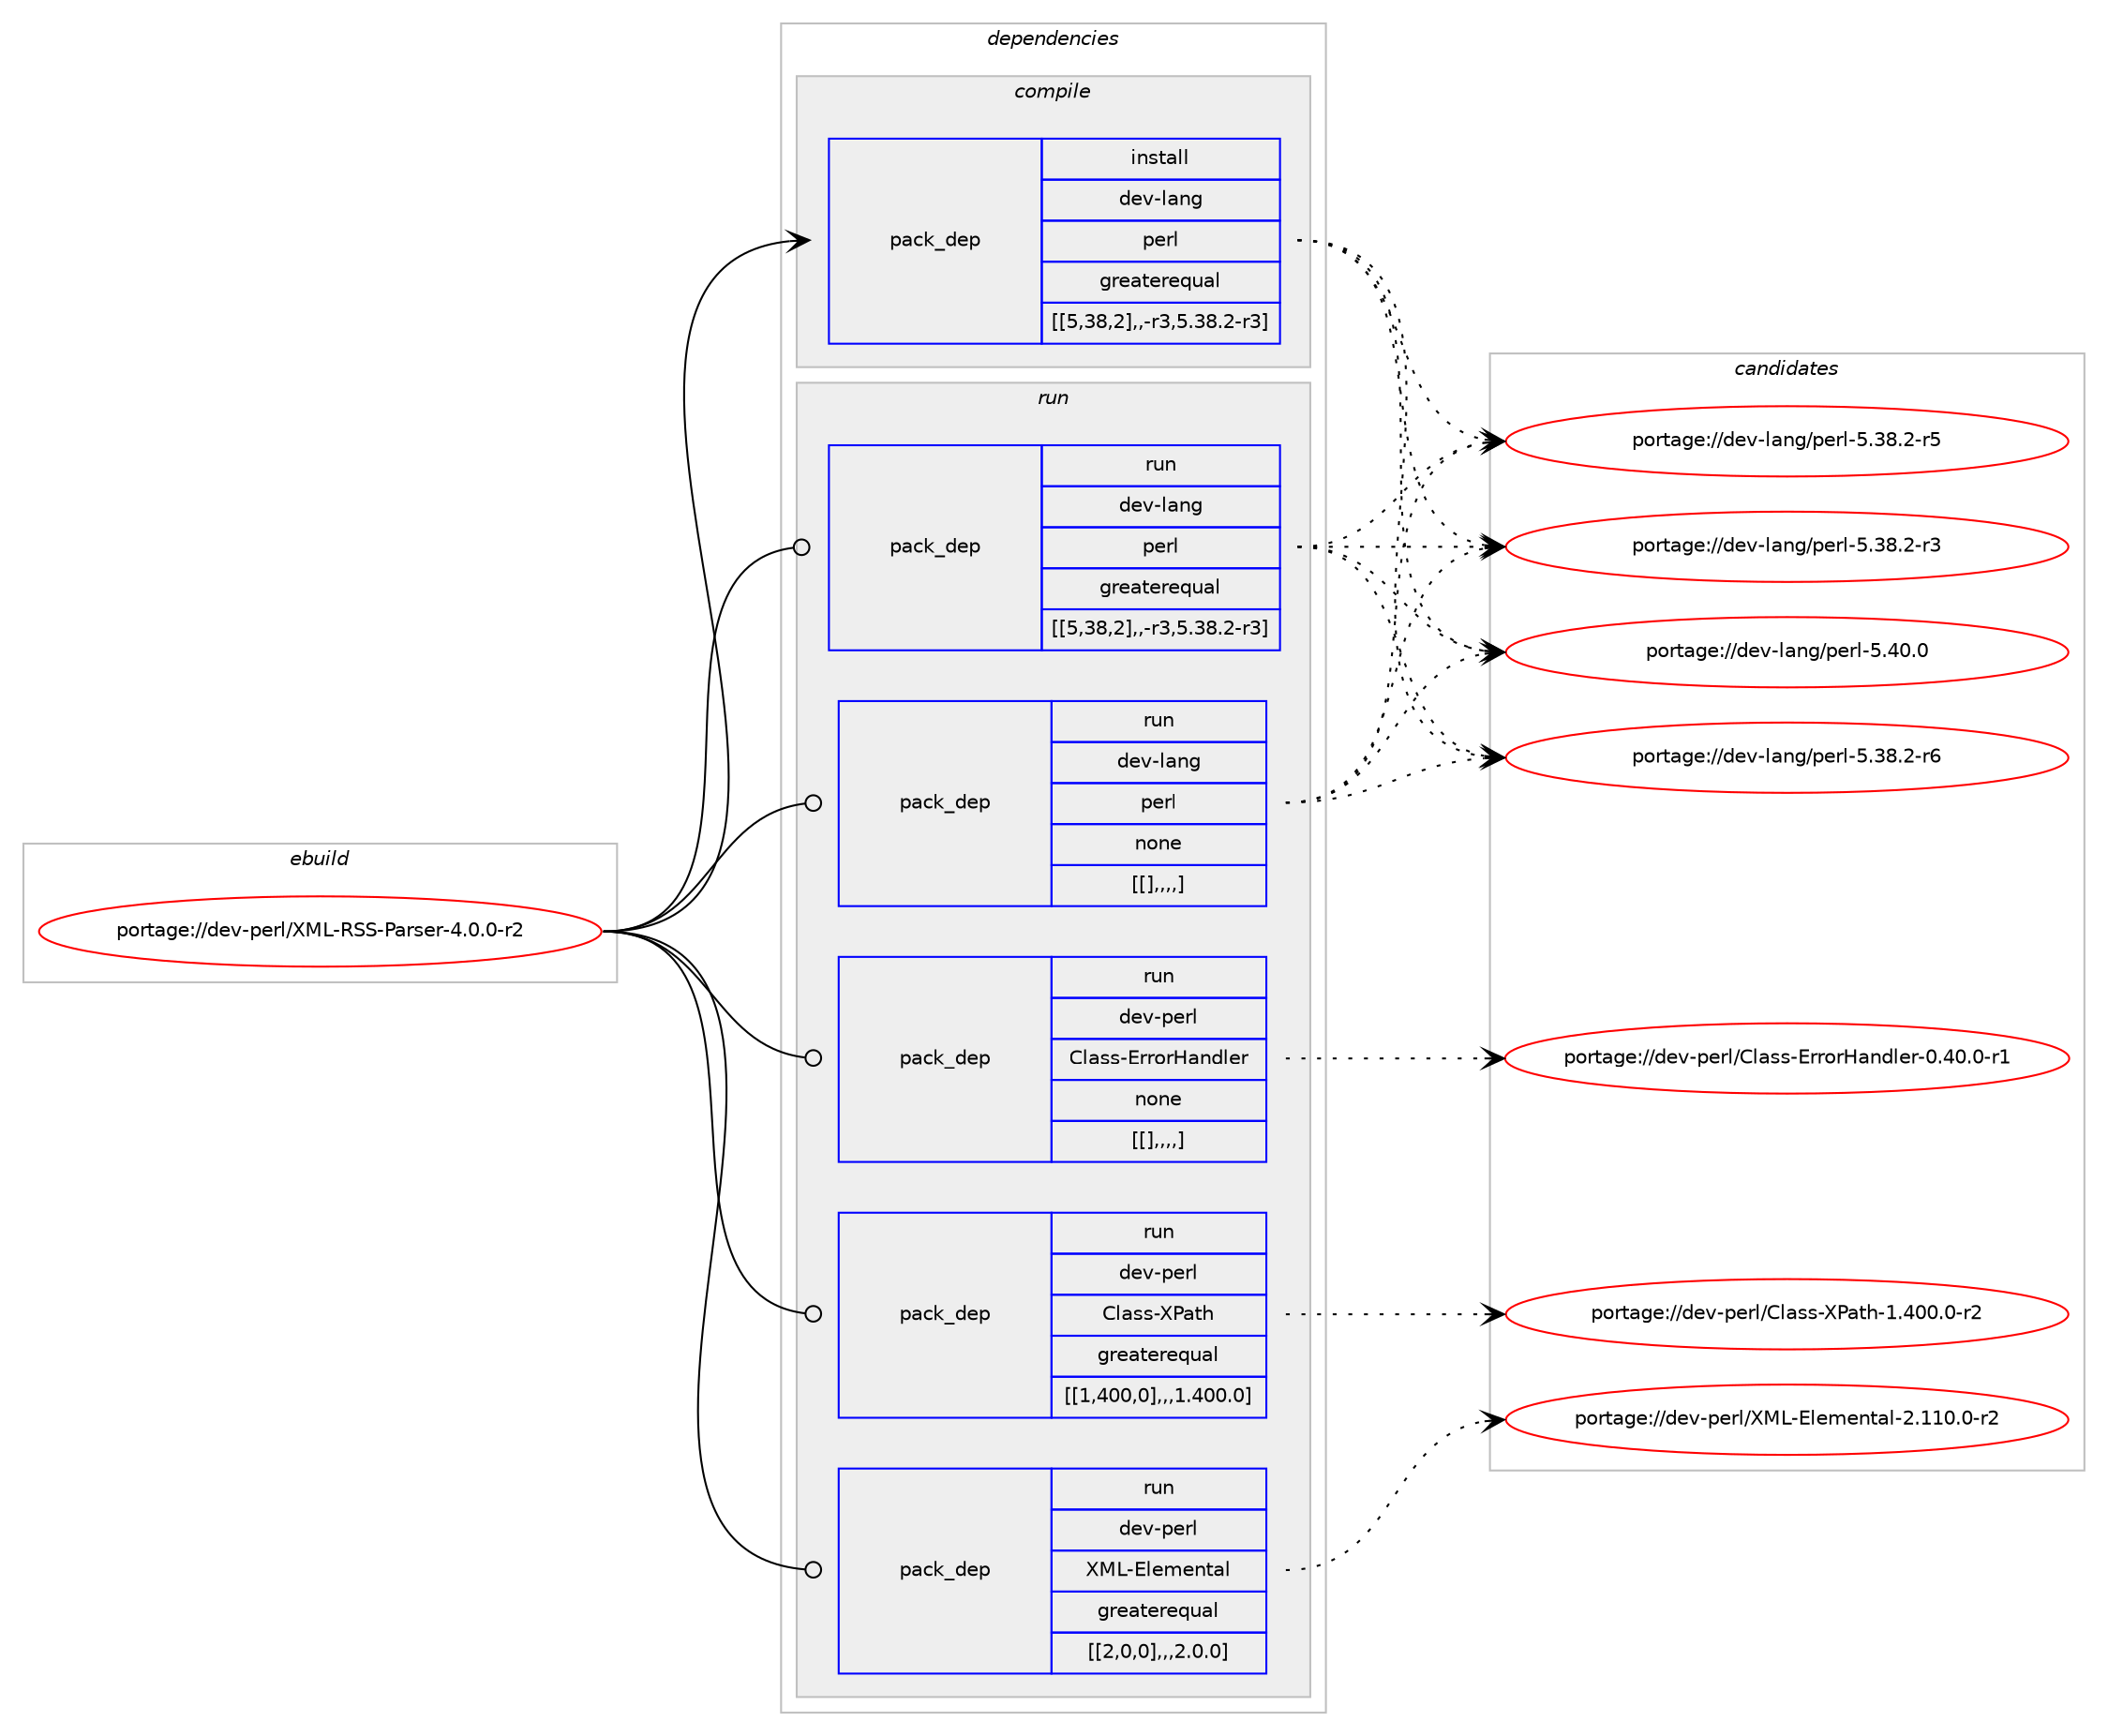 digraph prolog {

# *************
# Graph options
# *************

newrank=true;
concentrate=true;
compound=true;
graph [rankdir=LR,fontname=Helvetica,fontsize=10,ranksep=1.5];#, ranksep=2.5, nodesep=0.2];
edge  [arrowhead=vee];
node  [fontname=Helvetica,fontsize=10];

# **********
# The ebuild
# **********

subgraph cluster_leftcol {
color=gray;
label=<<i>ebuild</i>>;
id [label="portage://dev-perl/XML-RSS-Parser-4.0.0-r2", color=red, width=4, href="../dev-perl/XML-RSS-Parser-4.0.0-r2.svg"];
}

# ****************
# The dependencies
# ****************

subgraph cluster_midcol {
color=gray;
label=<<i>dependencies</i>>;
subgraph cluster_compile {
fillcolor="#eeeeee";
style=filled;
label=<<i>compile</i>>;
subgraph pack108160 {
dependency139953 [label=<<TABLE BORDER="0" CELLBORDER="1" CELLSPACING="0" CELLPADDING="4" WIDTH="220"><TR><TD ROWSPAN="6" CELLPADDING="30">pack_dep</TD></TR><TR><TD WIDTH="110">install</TD></TR><TR><TD>dev-lang</TD></TR><TR><TD>perl</TD></TR><TR><TD>greaterequal</TD></TR><TR><TD>[[5,38,2],,-r3,5.38.2-r3]</TD></TR></TABLE>>, shape=none, color=blue];
}
id:e -> dependency139953:w [weight=20,style="solid",arrowhead="vee"];
}
subgraph cluster_compileandrun {
fillcolor="#eeeeee";
style=filled;
label=<<i>compile and run</i>>;
}
subgraph cluster_run {
fillcolor="#eeeeee";
style=filled;
label=<<i>run</i>>;
subgraph pack108161 {
dependency139954 [label=<<TABLE BORDER="0" CELLBORDER="1" CELLSPACING="0" CELLPADDING="4" WIDTH="220"><TR><TD ROWSPAN="6" CELLPADDING="30">pack_dep</TD></TR><TR><TD WIDTH="110">run</TD></TR><TR><TD>dev-lang</TD></TR><TR><TD>perl</TD></TR><TR><TD>greaterequal</TD></TR><TR><TD>[[5,38,2],,-r3,5.38.2-r3]</TD></TR></TABLE>>, shape=none, color=blue];
}
id:e -> dependency139954:w [weight=20,style="solid",arrowhead="odot"];
subgraph pack108162 {
dependency139955 [label=<<TABLE BORDER="0" CELLBORDER="1" CELLSPACING="0" CELLPADDING="4" WIDTH="220"><TR><TD ROWSPAN="6" CELLPADDING="30">pack_dep</TD></TR><TR><TD WIDTH="110">run</TD></TR><TR><TD>dev-lang</TD></TR><TR><TD>perl</TD></TR><TR><TD>none</TD></TR><TR><TD>[[],,,,]</TD></TR></TABLE>>, shape=none, color=blue];
}
id:e -> dependency139955:w [weight=20,style="solid",arrowhead="odot"];
subgraph pack108163 {
dependency139956 [label=<<TABLE BORDER="0" CELLBORDER="1" CELLSPACING="0" CELLPADDING="4" WIDTH="220"><TR><TD ROWSPAN="6" CELLPADDING="30">pack_dep</TD></TR><TR><TD WIDTH="110">run</TD></TR><TR><TD>dev-perl</TD></TR><TR><TD>Class-ErrorHandler</TD></TR><TR><TD>none</TD></TR><TR><TD>[[],,,,]</TD></TR></TABLE>>, shape=none, color=blue];
}
id:e -> dependency139956:w [weight=20,style="solid",arrowhead="odot"];
subgraph pack108164 {
dependency139957 [label=<<TABLE BORDER="0" CELLBORDER="1" CELLSPACING="0" CELLPADDING="4" WIDTH="220"><TR><TD ROWSPAN="6" CELLPADDING="30">pack_dep</TD></TR><TR><TD WIDTH="110">run</TD></TR><TR><TD>dev-perl</TD></TR><TR><TD>Class-XPath</TD></TR><TR><TD>greaterequal</TD></TR><TR><TD>[[1,400,0],,,1.400.0]</TD></TR></TABLE>>, shape=none, color=blue];
}
id:e -> dependency139957:w [weight=20,style="solid",arrowhead="odot"];
subgraph pack108165 {
dependency139958 [label=<<TABLE BORDER="0" CELLBORDER="1" CELLSPACING="0" CELLPADDING="4" WIDTH="220"><TR><TD ROWSPAN="6" CELLPADDING="30">pack_dep</TD></TR><TR><TD WIDTH="110">run</TD></TR><TR><TD>dev-perl</TD></TR><TR><TD>XML-Elemental</TD></TR><TR><TD>greaterequal</TD></TR><TR><TD>[[2,0,0],,,2.0.0]</TD></TR></TABLE>>, shape=none, color=blue];
}
id:e -> dependency139958:w [weight=20,style="solid",arrowhead="odot"];
}
}

# **************
# The candidates
# **************

subgraph cluster_choices {
rank=same;
color=gray;
label=<<i>candidates</i>>;

subgraph choice108160 {
color=black;
nodesep=1;
choice10010111845108971101034711210111410845534652484648 [label="portage://dev-lang/perl-5.40.0", color=red, width=4,href="../dev-lang/perl-5.40.0.svg"];
choice100101118451089711010347112101114108455346515646504511454 [label="portage://dev-lang/perl-5.38.2-r6", color=red, width=4,href="../dev-lang/perl-5.38.2-r6.svg"];
choice100101118451089711010347112101114108455346515646504511453 [label="portage://dev-lang/perl-5.38.2-r5", color=red, width=4,href="../dev-lang/perl-5.38.2-r5.svg"];
choice100101118451089711010347112101114108455346515646504511451 [label="portage://dev-lang/perl-5.38.2-r3", color=red, width=4,href="../dev-lang/perl-5.38.2-r3.svg"];
dependency139953:e -> choice10010111845108971101034711210111410845534652484648:w [style=dotted,weight="100"];
dependency139953:e -> choice100101118451089711010347112101114108455346515646504511454:w [style=dotted,weight="100"];
dependency139953:e -> choice100101118451089711010347112101114108455346515646504511453:w [style=dotted,weight="100"];
dependency139953:e -> choice100101118451089711010347112101114108455346515646504511451:w [style=dotted,weight="100"];
}
subgraph choice108161 {
color=black;
nodesep=1;
choice10010111845108971101034711210111410845534652484648 [label="portage://dev-lang/perl-5.40.0", color=red, width=4,href="../dev-lang/perl-5.40.0.svg"];
choice100101118451089711010347112101114108455346515646504511454 [label="portage://dev-lang/perl-5.38.2-r6", color=red, width=4,href="../dev-lang/perl-5.38.2-r6.svg"];
choice100101118451089711010347112101114108455346515646504511453 [label="portage://dev-lang/perl-5.38.2-r5", color=red, width=4,href="../dev-lang/perl-5.38.2-r5.svg"];
choice100101118451089711010347112101114108455346515646504511451 [label="portage://dev-lang/perl-5.38.2-r3", color=red, width=4,href="../dev-lang/perl-5.38.2-r3.svg"];
dependency139954:e -> choice10010111845108971101034711210111410845534652484648:w [style=dotted,weight="100"];
dependency139954:e -> choice100101118451089711010347112101114108455346515646504511454:w [style=dotted,weight="100"];
dependency139954:e -> choice100101118451089711010347112101114108455346515646504511453:w [style=dotted,weight="100"];
dependency139954:e -> choice100101118451089711010347112101114108455346515646504511451:w [style=dotted,weight="100"];
}
subgraph choice108162 {
color=black;
nodesep=1;
choice10010111845108971101034711210111410845534652484648 [label="portage://dev-lang/perl-5.40.0", color=red, width=4,href="../dev-lang/perl-5.40.0.svg"];
choice100101118451089711010347112101114108455346515646504511454 [label="portage://dev-lang/perl-5.38.2-r6", color=red, width=4,href="../dev-lang/perl-5.38.2-r6.svg"];
choice100101118451089711010347112101114108455346515646504511453 [label="portage://dev-lang/perl-5.38.2-r5", color=red, width=4,href="../dev-lang/perl-5.38.2-r5.svg"];
choice100101118451089711010347112101114108455346515646504511451 [label="portage://dev-lang/perl-5.38.2-r3", color=red, width=4,href="../dev-lang/perl-5.38.2-r3.svg"];
dependency139955:e -> choice10010111845108971101034711210111410845534652484648:w [style=dotted,weight="100"];
dependency139955:e -> choice100101118451089711010347112101114108455346515646504511454:w [style=dotted,weight="100"];
dependency139955:e -> choice100101118451089711010347112101114108455346515646504511453:w [style=dotted,weight="100"];
dependency139955:e -> choice100101118451089711010347112101114108455346515646504511451:w [style=dotted,weight="100"];
}
subgraph choice108163 {
color=black;
nodesep=1;
choice1001011184511210111410847671089711511545691141141111147297110100108101114454846524846484511449 [label="portage://dev-perl/Class-ErrorHandler-0.40.0-r1", color=red, width=4,href="../dev-perl/Class-ErrorHandler-0.40.0-r1.svg"];
dependency139956:e -> choice1001011184511210111410847671089711511545691141141111147297110100108101114454846524846484511449:w [style=dotted,weight="100"];
}
subgraph choice108164 {
color=black;
nodesep=1;
choice100101118451121011141084767108971151154588809711610445494652484846484511450 [label="portage://dev-perl/Class-XPath-1.400.0-r2", color=red, width=4,href="../dev-perl/Class-XPath-1.400.0-r2.svg"];
dependency139957:e -> choice100101118451121011141084767108971151154588809711610445494652484846484511450:w [style=dotted,weight="100"];
}
subgraph choice108165 {
color=black;
nodesep=1;
choice100101118451121011141084788777645691081011091011101169710845504649494846484511450 [label="portage://dev-perl/XML-Elemental-2.110.0-r2", color=red, width=4,href="../dev-perl/XML-Elemental-2.110.0-r2.svg"];
dependency139958:e -> choice100101118451121011141084788777645691081011091011101169710845504649494846484511450:w [style=dotted,weight="100"];
}
}

}
